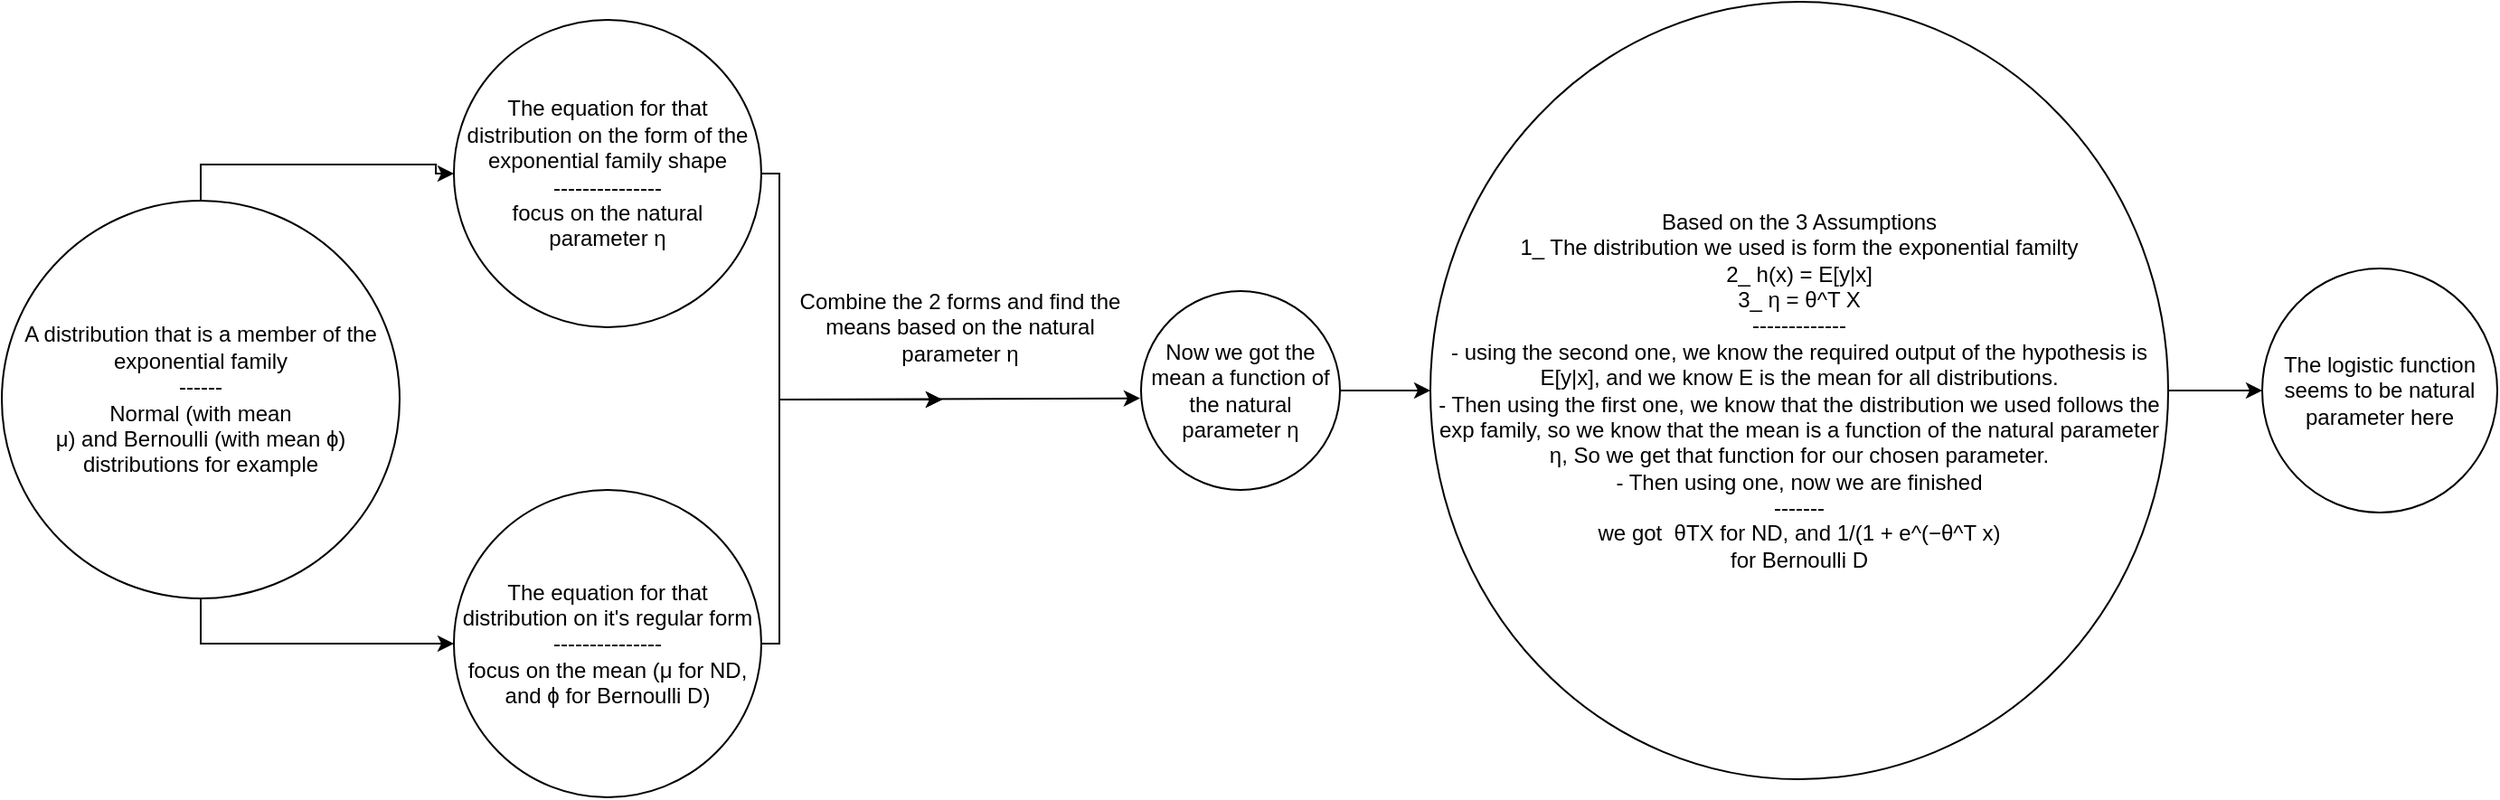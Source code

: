 <mxfile version="14.9.5" type="device"><diagram id="oRYysHkyoL0sxPMed-M_" name="Page-1"><mxGraphModel dx="1094" dy="1542" grid="1" gridSize="10" guides="1" tooltips="1" connect="1" arrows="1" fold="1" page="1" pageScale="1" pageWidth="850" pageHeight="1100" math="0" shadow="0"><root><mxCell id="0"/><mxCell id="1" parent="0"/><mxCell id="Zlmy3gXjPwlRneX3b0DO-9" style="edgeStyle=orthogonalEdgeStyle;rounded=0;orthogonalLoop=1;jettySize=auto;html=1;exitX=0.5;exitY=0;exitDx=0;exitDy=0;" edge="1" parent="1" source="Zlmy3gXjPwlRneX3b0DO-1" target="Zlmy3gXjPwlRneX3b0DO-2"><mxGeometry relative="1" as="geometry"/></mxCell><mxCell id="Zlmy3gXjPwlRneX3b0DO-10" style="edgeStyle=orthogonalEdgeStyle;rounded=0;orthogonalLoop=1;jettySize=auto;html=1;exitX=0.5;exitY=1;exitDx=0;exitDy=0;" edge="1" parent="1" source="Zlmy3gXjPwlRneX3b0DO-1" target="Zlmy3gXjPwlRneX3b0DO-3"><mxGeometry relative="1" as="geometry"/></mxCell><mxCell id="Zlmy3gXjPwlRneX3b0DO-1" value="&lt;div&gt;A distribution that is a member of the exponential family&lt;/div&gt;&lt;div&gt;------&lt;br&gt;&lt;/div&gt;&lt;div&gt;Normal (with mean &lt;div class=&quot;Z0LcW XcVN5d AZCkJd d2J77b&quot;&gt;&lt;div class=&quot;IZ6rdc&quot;&gt;μ) and Bernoulli (with mean ϕ) distributions for example&lt;br&gt;&lt;/div&gt;&lt;/div&gt;&lt;/div&gt;" style="ellipse;whiteSpace=wrap;html=1;" vertex="1" parent="1"><mxGeometry x="60" y="100" width="220" height="220" as="geometry"/></mxCell><mxCell id="Zlmy3gXjPwlRneX3b0DO-5" style="edgeStyle=orthogonalEdgeStyle;rounded=0;orthogonalLoop=1;jettySize=auto;html=1;exitX=1;exitY=0.5;exitDx=0;exitDy=0;" edge="1" parent="1" source="Zlmy3gXjPwlRneX3b0DO-2"><mxGeometry relative="1" as="geometry"><mxPoint x="580" y="210" as="targetPoint"/><Array as="points"><mxPoint x="490" y="85"/><mxPoint x="490" y="210"/></Array></mxGeometry></mxCell><mxCell id="Zlmy3gXjPwlRneX3b0DO-2" value="&lt;div&gt;The equation for that distribution on the form of the exponential family shape&lt;/div&gt;&lt;div&gt;---------------&lt;/div&gt;&lt;div&gt;focus on the natural parameter&amp;nbsp;η&lt;/div&gt;" style="ellipse;whiteSpace=wrap;html=1;" vertex="1" parent="1"><mxGeometry x="310" width="170" height="170" as="geometry"/></mxCell><mxCell id="Zlmy3gXjPwlRneX3b0DO-6" style="edgeStyle=orthogonalEdgeStyle;rounded=0;orthogonalLoop=1;jettySize=auto;html=1;exitX=1;exitY=0.5;exitDx=0;exitDy=0;" edge="1" parent="1" source="Zlmy3gXjPwlRneX3b0DO-3"><mxGeometry relative="1" as="geometry"><mxPoint x="580.0" y="210.0" as="targetPoint"/><Array as="points"><mxPoint x="490" y="345"/><mxPoint x="490" y="210"/></Array></mxGeometry></mxCell><mxCell id="Zlmy3gXjPwlRneX3b0DO-3" value="&lt;div&gt;The equation for that distribution on it's regular form&lt;br&gt;&lt;/div&gt;&lt;div&gt;---------------&lt;/div&gt;&lt;div&gt;focus on the mean (μ for ND, and ϕ for Bernoulli D)&lt;br&gt;&lt;/div&gt;" style="ellipse;whiteSpace=wrap;html=1;" vertex="1" parent="1"><mxGeometry x="310" y="260" width="170" height="170" as="geometry"/></mxCell><mxCell id="Zlmy3gXjPwlRneX3b0DO-12" style="edgeStyle=orthogonalEdgeStyle;rounded=0;orthogonalLoop=1;jettySize=auto;html=1;exitX=1;exitY=0.5;exitDx=0;exitDy=0;entryX=0;entryY=0.5;entryDx=0;entryDy=0;" edge="1" parent="1" source="Zlmy3gXjPwlRneX3b0DO-4" target="Zlmy3gXjPwlRneX3b0DO-11"><mxGeometry relative="1" as="geometry"/></mxCell><mxCell id="Zlmy3gXjPwlRneX3b0DO-4" value="Now we got the mean a function of the natural parameter η" style="ellipse;whiteSpace=wrap;html=1;" vertex="1" parent="1"><mxGeometry x="690" y="150" width="110" height="110" as="geometry"/></mxCell><mxCell id="Zlmy3gXjPwlRneX3b0DO-7" value="" style="endArrow=classic;html=1;entryX=-0.005;entryY=0.539;entryDx=0;entryDy=0;entryPerimeter=0;" edge="1" parent="1" target="Zlmy3gXjPwlRneX3b0DO-4"><mxGeometry width="50" height="50" relative="1" as="geometry"><mxPoint x="490" y="210" as="sourcePoint"/><mxPoint x="670" y="220" as="targetPoint"/></mxGeometry></mxCell><mxCell id="Zlmy3gXjPwlRneX3b0DO-8" value="Combine the 2 forms and find the means based on the natural parameter η" style="text;html=1;strokeColor=none;fillColor=none;align=center;verticalAlign=middle;whiteSpace=wrap;rounded=0;" vertex="1" parent="1"><mxGeometry x="500" y="110" width="180" height="120" as="geometry"/></mxCell><mxCell id="Zlmy3gXjPwlRneX3b0DO-14" style="edgeStyle=orthogonalEdgeStyle;rounded=0;orthogonalLoop=1;jettySize=auto;html=1;exitX=1;exitY=0.5;exitDx=0;exitDy=0;entryX=0;entryY=0.5;entryDx=0;entryDy=0;" edge="1" parent="1" source="Zlmy3gXjPwlRneX3b0DO-11" target="Zlmy3gXjPwlRneX3b0DO-13"><mxGeometry relative="1" as="geometry"/></mxCell><mxCell id="Zlmy3gXjPwlRneX3b0DO-11" value="&lt;div&gt;Based on the 3 Assumptions&lt;/div&gt;&lt;div&gt;1_ The distribution we used is form the exponential familty&lt;br&gt;&lt;/div&gt;&lt;div&gt;2_ h(x) = E[y|x]&lt;/div&gt;&lt;div&gt;3_ η =&lt;b&gt; &lt;/b&gt;θ^T X&lt;/div&gt;&lt;div&gt;-------------&lt;/div&gt;&lt;div&gt;- using the second one, we know the required output of the hypothesis is E[y|x], and we know E is the mean for all distributions.&lt;br&gt;&lt;/div&gt;&lt;div&gt;- Then using the first one, we know that the distribution we used follows the exp family, so we know that the mean is a function of the natural parameter η, So we get that function for our chosen parameter.&lt;/div&gt;&lt;div&gt;- Then using one, now we are finished&lt;/div&gt;&lt;div&gt;-------&lt;/div&gt;&lt;div&gt;we got&amp;nbsp; θTX for ND, and 1/(1 + e^(−θ^T x)&lt;br&gt;&lt;/div&gt;&lt;div&gt;for Bernoulli D&lt;br&gt;&lt;/div&gt;" style="ellipse;whiteSpace=wrap;html=1;" vertex="1" parent="1"><mxGeometry x="850" y="-10" width="408" height="430" as="geometry"/></mxCell><mxCell id="Zlmy3gXjPwlRneX3b0DO-13" value="The logistic function seems to be natural parameter here" style="ellipse;whiteSpace=wrap;html=1;" vertex="1" parent="1"><mxGeometry x="1310" y="137.5" width="130" height="135" as="geometry"/></mxCell></root></mxGraphModel></diagram></mxfile>